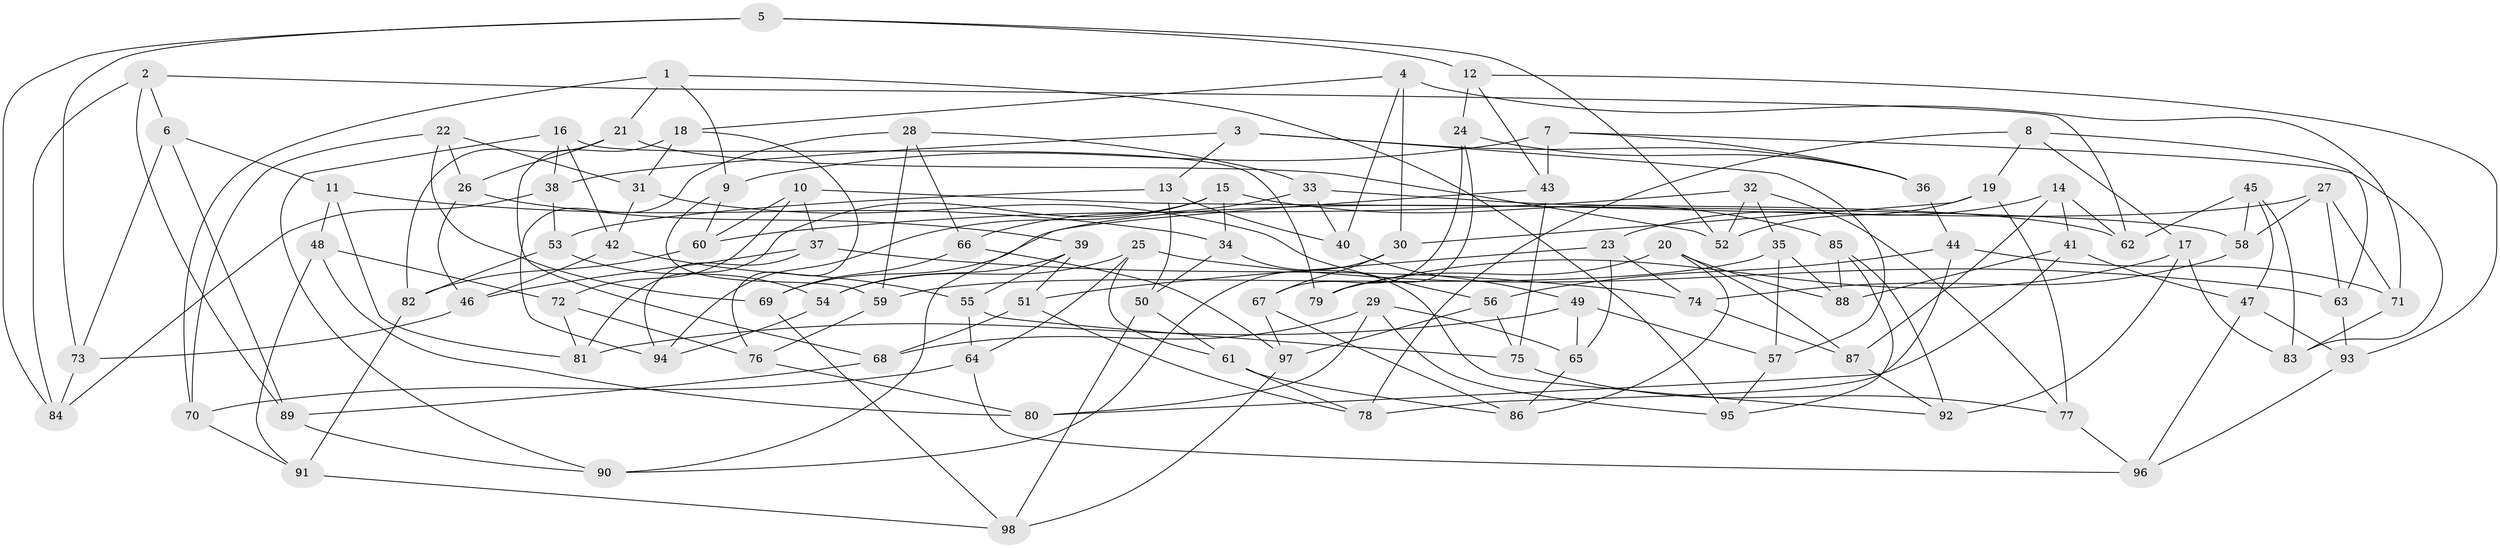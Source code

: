// Generated by graph-tools (version 1.1) at 2025/27/03/09/25 03:27:01]
// undirected, 98 vertices, 196 edges
graph export_dot {
graph [start="1"]
  node [color=gray90,style=filled];
  1;
  2;
  3;
  4;
  5;
  6;
  7;
  8;
  9;
  10;
  11;
  12;
  13;
  14;
  15;
  16;
  17;
  18;
  19;
  20;
  21;
  22;
  23;
  24;
  25;
  26;
  27;
  28;
  29;
  30;
  31;
  32;
  33;
  34;
  35;
  36;
  37;
  38;
  39;
  40;
  41;
  42;
  43;
  44;
  45;
  46;
  47;
  48;
  49;
  50;
  51;
  52;
  53;
  54;
  55;
  56;
  57;
  58;
  59;
  60;
  61;
  62;
  63;
  64;
  65;
  66;
  67;
  68;
  69;
  70;
  71;
  72;
  73;
  74;
  75;
  76;
  77;
  78;
  79;
  80;
  81;
  82;
  83;
  84;
  85;
  86;
  87;
  88;
  89;
  90;
  91;
  92;
  93;
  94;
  95;
  96;
  97;
  98;
  1 -- 70;
  1 -- 9;
  1 -- 21;
  1 -- 95;
  2 -- 84;
  2 -- 62;
  2 -- 6;
  2 -- 89;
  3 -- 36;
  3 -- 57;
  3 -- 13;
  3 -- 38;
  4 -- 18;
  4 -- 71;
  4 -- 40;
  4 -- 30;
  5 -- 12;
  5 -- 73;
  5 -- 84;
  5 -- 52;
  6 -- 89;
  6 -- 73;
  6 -- 11;
  7 -- 36;
  7 -- 43;
  7 -- 83;
  7 -- 9;
  8 -- 17;
  8 -- 19;
  8 -- 78;
  8 -- 63;
  9 -- 59;
  9 -- 60;
  10 -- 72;
  10 -- 60;
  10 -- 37;
  10 -- 58;
  11 -- 34;
  11 -- 48;
  11 -- 81;
  12 -- 43;
  12 -- 24;
  12 -- 93;
  13 -- 53;
  13 -- 50;
  13 -- 40;
  14 -- 23;
  14 -- 87;
  14 -- 41;
  14 -- 62;
  15 -- 94;
  15 -- 81;
  15 -- 85;
  15 -- 34;
  16 -- 90;
  16 -- 79;
  16 -- 42;
  16 -- 38;
  17 -- 83;
  17 -- 92;
  17 -- 79;
  18 -- 76;
  18 -- 31;
  18 -- 68;
  19 -- 77;
  19 -- 30;
  19 -- 52;
  20 -- 79;
  20 -- 87;
  20 -- 86;
  20 -- 88;
  21 -- 52;
  21 -- 82;
  21 -- 26;
  22 -- 26;
  22 -- 70;
  22 -- 31;
  22 -- 69;
  23 -- 51;
  23 -- 65;
  23 -- 74;
  24 -- 36;
  24 -- 67;
  24 -- 79;
  25 -- 63;
  25 -- 61;
  25 -- 64;
  25 -- 54;
  26 -- 39;
  26 -- 46;
  27 -- 58;
  27 -- 71;
  27 -- 69;
  27 -- 63;
  28 -- 66;
  28 -- 33;
  28 -- 94;
  28 -- 59;
  29 -- 65;
  29 -- 68;
  29 -- 95;
  29 -- 80;
  30 -- 67;
  30 -- 90;
  31 -- 56;
  31 -- 42;
  32 -- 35;
  32 -- 77;
  32 -- 60;
  32 -- 52;
  33 -- 62;
  33 -- 40;
  33 -- 66;
  34 -- 50;
  34 -- 92;
  35 -- 59;
  35 -- 88;
  35 -- 57;
  36 -- 44;
  37 -- 46;
  37 -- 94;
  37 -- 74;
  38 -- 53;
  38 -- 84;
  39 -- 55;
  39 -- 54;
  39 -- 51;
  40 -- 49;
  41 -- 88;
  41 -- 47;
  41 -- 80;
  42 -- 46;
  42 -- 55;
  43 -- 90;
  43 -- 75;
  44 -- 78;
  44 -- 71;
  44 -- 56;
  45 -- 58;
  45 -- 62;
  45 -- 83;
  45 -- 47;
  46 -- 73;
  47 -- 96;
  47 -- 93;
  48 -- 80;
  48 -- 72;
  48 -- 91;
  49 -- 57;
  49 -- 81;
  49 -- 65;
  50 -- 61;
  50 -- 98;
  51 -- 68;
  51 -- 78;
  53 -- 54;
  53 -- 82;
  54 -- 94;
  55 -- 64;
  55 -- 75;
  56 -- 75;
  56 -- 97;
  57 -- 95;
  58 -- 74;
  59 -- 76;
  60 -- 82;
  61 -- 78;
  61 -- 86;
  63 -- 93;
  64 -- 96;
  64 -- 70;
  65 -- 86;
  66 -- 69;
  66 -- 97;
  67 -- 97;
  67 -- 86;
  68 -- 89;
  69 -- 98;
  70 -- 91;
  71 -- 83;
  72 -- 76;
  72 -- 81;
  73 -- 84;
  74 -- 87;
  75 -- 77;
  76 -- 80;
  77 -- 96;
  82 -- 91;
  85 -- 88;
  85 -- 92;
  85 -- 95;
  87 -- 92;
  89 -- 90;
  91 -- 98;
  93 -- 96;
  97 -- 98;
}
